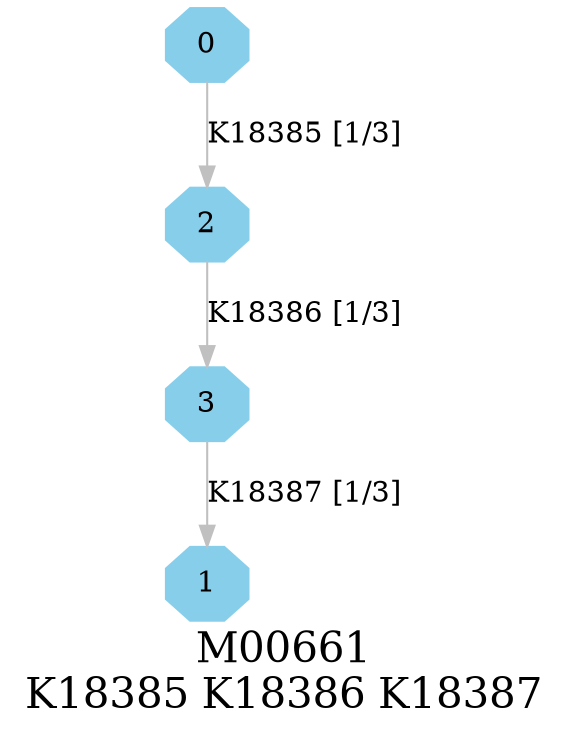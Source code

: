 digraph G {
graph [label="M00661
K18385 K18386 K18387",fontsize=20];
node [shape=box,style=filled];
edge [len=3,color=grey];
{node [width=.3,height=.3,shape=octagon,style=filled,color=skyblue] 0 1 2 3 }
0 -> 2 [label="K18385 [1/3]"];
2 -> 3 [label="K18386 [1/3]"];
3 -> 1 [label="K18387 [1/3]"];
}